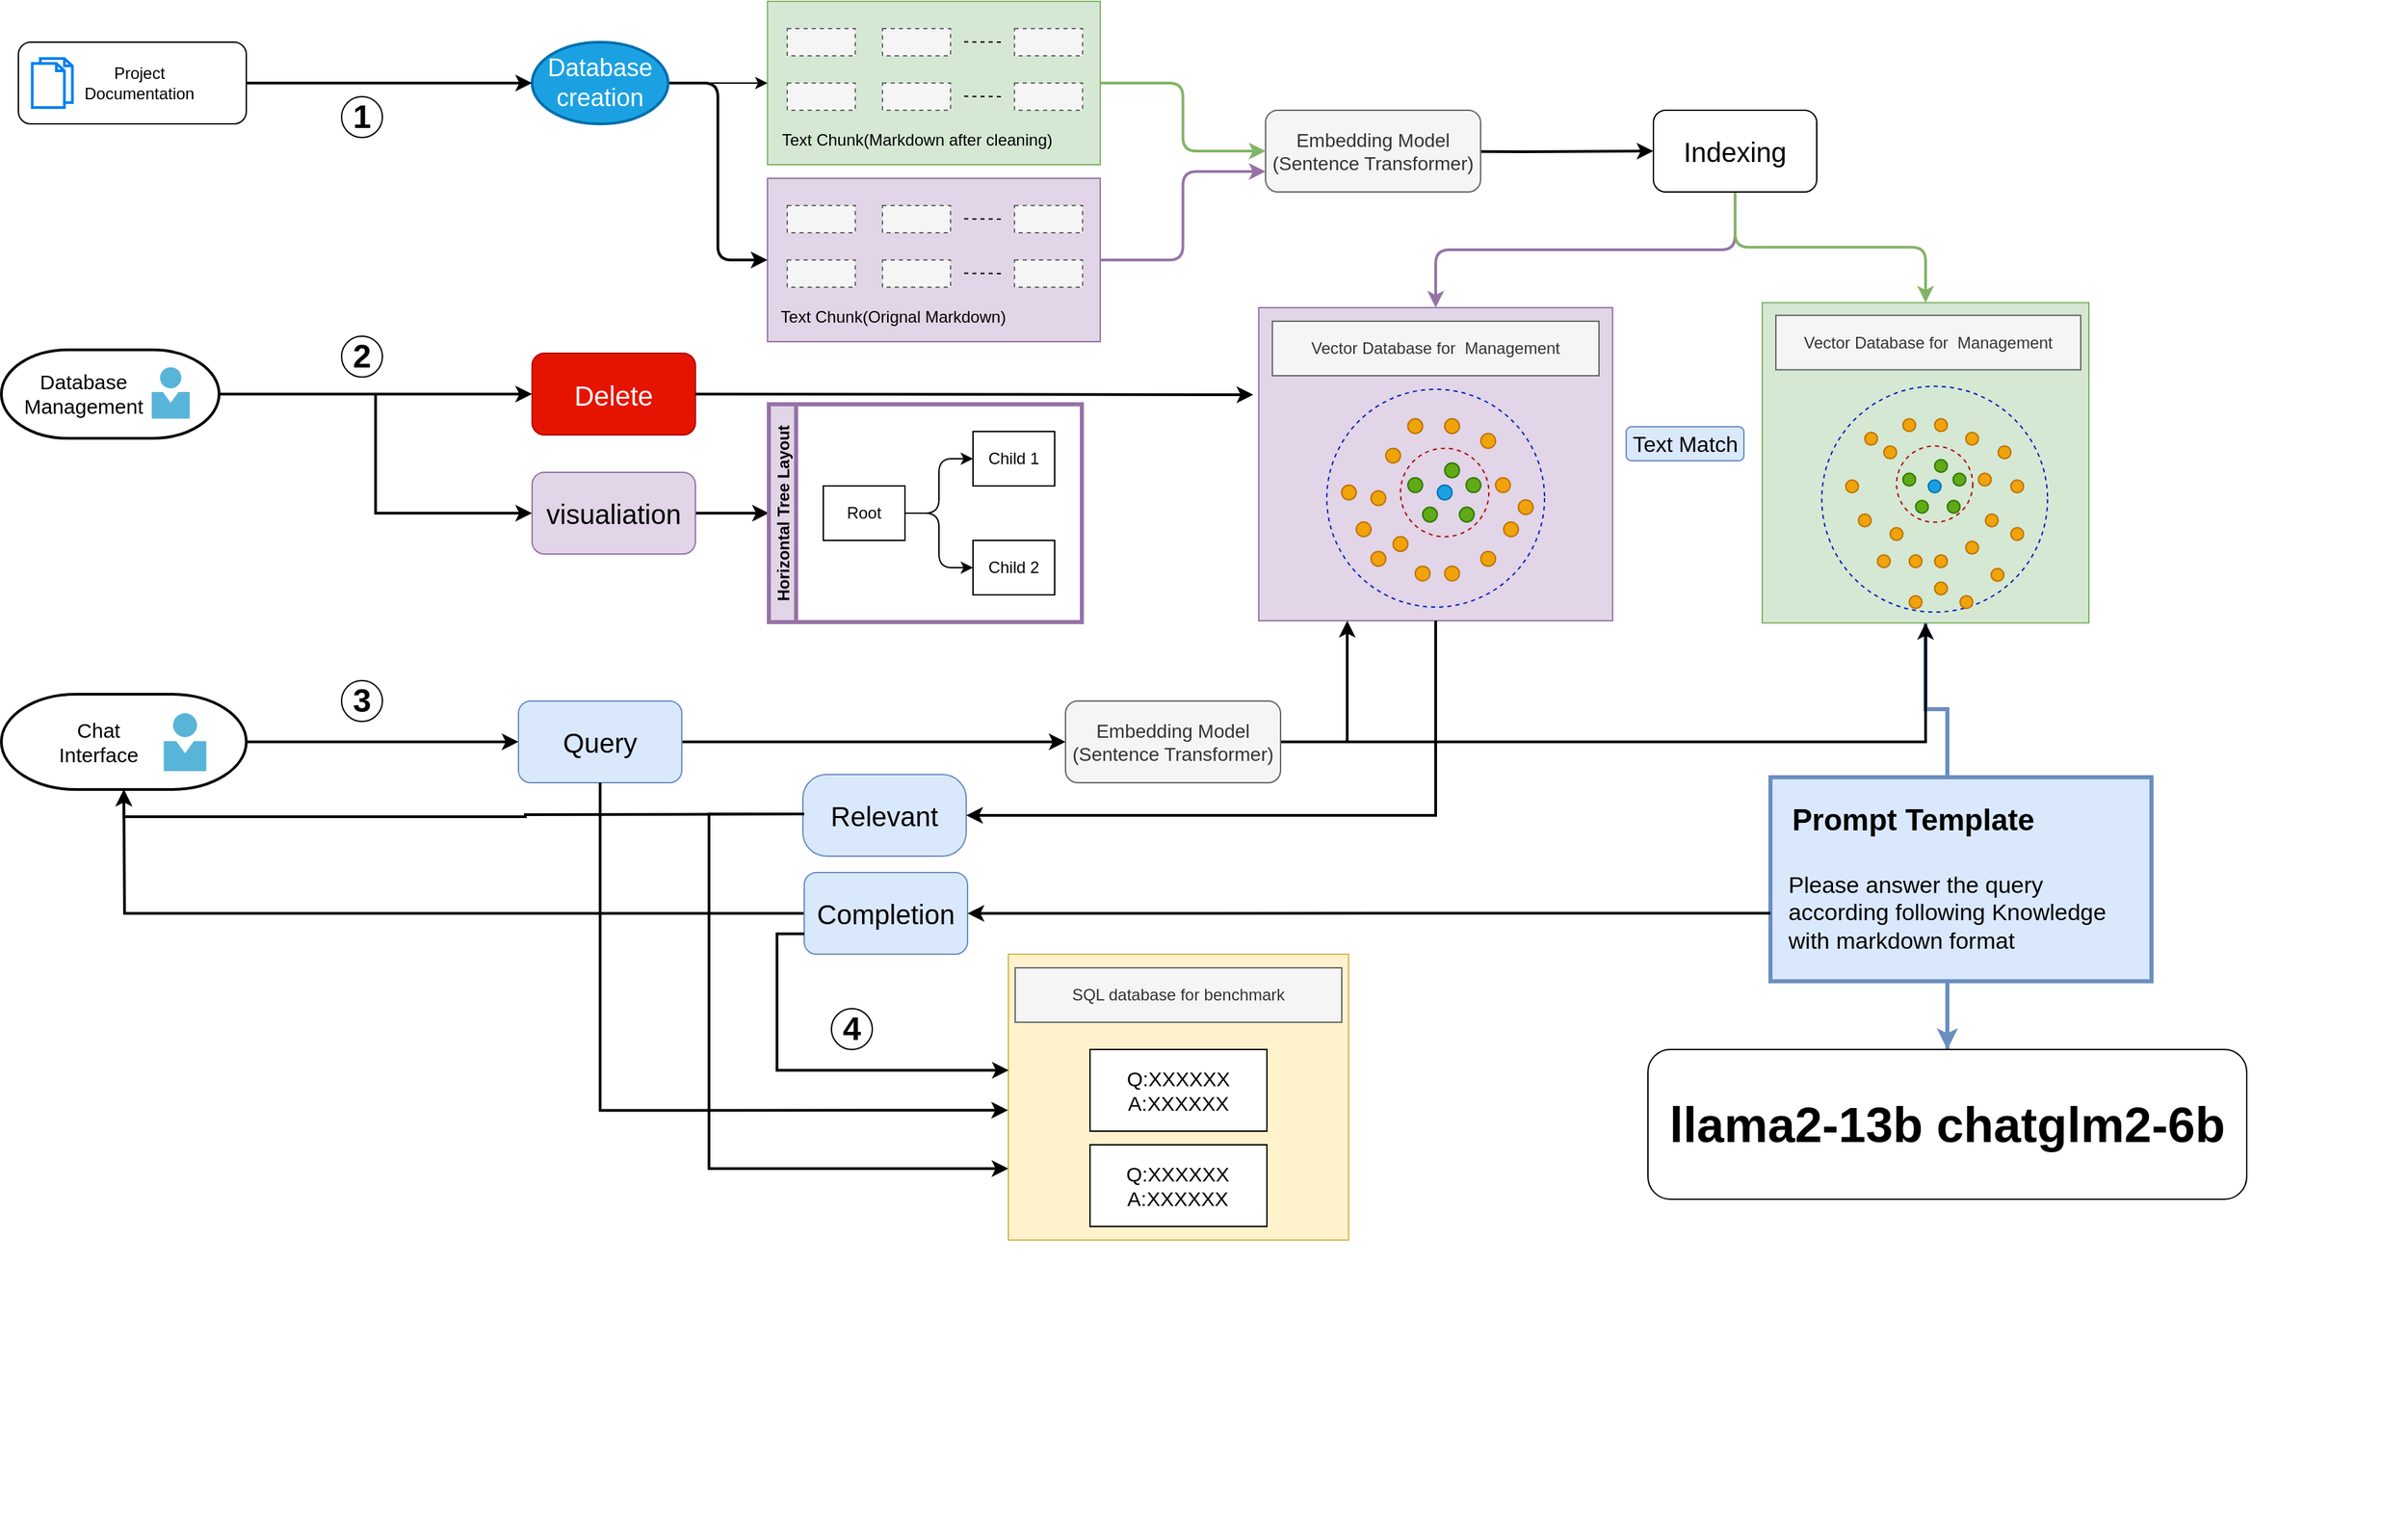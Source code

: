 <mxfile version="22.1.16" type="github">
  <diagram name="第 1 页" id="MjzQHMMpIAPj3jd-vgCJ">
    <mxGraphModel dx="2901" dy="1157" grid="1" gridSize="10" guides="1" tooltips="1" connect="1" arrows="1" fold="1" page="1" pageScale="1" pageWidth="827" pageHeight="1169" math="0" shadow="0">
      <root>
        <mxCell id="0" />
        <mxCell id="1" parent="0" />
        <mxCell id="5CJs9s03AAXzqy82HbZW-59" value="" style="group" parent="1" vertex="1" connectable="0">
          <mxGeometry x="829" y="530" width="310" height="260" as="geometry" />
        </mxCell>
        <mxCell id="5CJs9s03AAXzqy82HbZW-2" value="" style="rounded=0;whiteSpace=wrap;html=1;fillColor=#e1d5e7;strokeColor=#9673a6;" parent="5CJs9s03AAXzqy82HbZW-59" vertex="1">
          <mxGeometry x="-55" y="15" width="260" height="230" as="geometry" />
        </mxCell>
        <mxCell id="5CJs9s03AAXzqy82HbZW-3" value="Vector Database for&amp;nbsp; Management" style="rounded=0;whiteSpace=wrap;html=1;fillColor=#f5f5f5;fontColor=#333333;strokeColor=#666666;" parent="5CJs9s03AAXzqy82HbZW-59" vertex="1">
          <mxGeometry x="-45" y="25" width="240" height="40" as="geometry" />
        </mxCell>
        <mxCell id="5CJs9s03AAXzqy82HbZW-4" value="" style="group" parent="5CJs9s03AAXzqy82HbZW-59" vertex="1" connectable="0">
          <mxGeometry x="-5" y="75" width="160" height="160" as="geometry" />
        </mxCell>
        <mxCell id="5CJs9s03AAXzqy82HbZW-5" value="" style="ellipse;whiteSpace=wrap;html=1;aspect=fixed;fillColor=none;dashed=1;fontColor=#ffffff;strokeColor=#001DBC;" parent="5CJs9s03AAXzqy82HbZW-4" vertex="1">
          <mxGeometry width="160" height="160" as="geometry" />
        </mxCell>
        <mxCell id="5CJs9s03AAXzqy82HbZW-6" value="" style="ellipse;whiteSpace=wrap;html=1;aspect=fixed;fillColor=#f0a30a;fontColor=#000000;strokeColor=#BD7000;perimeterSpacing=0;direction=south;" parent="5CJs9s03AAXzqy82HbZW-4" vertex="1">
          <mxGeometry x="86.633" y="21.658" width="10.829" height="10.829" as="geometry" />
        </mxCell>
        <mxCell id="5CJs9s03AAXzqy82HbZW-7" value="" style="ellipse;whiteSpace=wrap;html=1;aspect=fixed;fillColor=#f0a30a;fontColor=#000000;strokeColor=#BD7000;perimeterSpacing=0;direction=south;" parent="5CJs9s03AAXzqy82HbZW-4" vertex="1">
          <mxGeometry x="129.949" y="97.462" width="10.829" height="10.829" as="geometry" />
        </mxCell>
        <mxCell id="5CJs9s03AAXzqy82HbZW-8" value="" style="ellipse;whiteSpace=wrap;html=1;aspect=fixed;fillColor=#f0a30a;fontColor=#000000;strokeColor=#BD7000;perimeterSpacing=0;direction=south;" parent="5CJs9s03AAXzqy82HbZW-4" vertex="1">
          <mxGeometry x="43.316" y="43.316" width="10.829" height="10.829" as="geometry" />
        </mxCell>
        <mxCell id="5CJs9s03AAXzqy82HbZW-9" value="" style="ellipse;whiteSpace=wrap;html=1;aspect=fixed;fillColor=#f0a30a;fontColor=#000000;strokeColor=#BD7000;perimeterSpacing=0;direction=south;" parent="5CJs9s03AAXzqy82HbZW-4" vertex="1">
          <mxGeometry x="113.164" y="32.487" width="10.829" height="10.829" as="geometry" />
        </mxCell>
        <mxCell id="5CJs9s03AAXzqy82HbZW-10" value="" style="ellipse;whiteSpace=wrap;html=1;aspect=fixed;fillColor=#f0a30a;fontColor=#000000;strokeColor=#BD7000;perimeterSpacing=0;direction=south;" parent="5CJs9s03AAXzqy82HbZW-4" vertex="1">
          <mxGeometry x="64.975" y="129.949" width="10.829" height="10.829" as="geometry" />
        </mxCell>
        <mxCell id="5CJs9s03AAXzqy82HbZW-11" value="" style="ellipse;whiteSpace=wrap;html=1;aspect=fixed;fillColor=#f0a30a;fontColor=#000000;strokeColor=#BD7000;perimeterSpacing=0;direction=south;" parent="5CJs9s03AAXzqy82HbZW-4" vertex="1">
          <mxGeometry x="48.731" y="108.291" width="10.829" height="10.829" as="geometry" />
        </mxCell>
        <mxCell id="5CJs9s03AAXzqy82HbZW-12" value="" style="ellipse;whiteSpace=wrap;html=1;aspect=fixed;fillColor=#f0a30a;fontColor=#000000;strokeColor=#BD7000;perimeterSpacing=0;direction=south;" parent="5CJs9s03AAXzqy82HbZW-4" vertex="1">
          <mxGeometry x="113.164" y="119.12" width="10.829" height="10.829" as="geometry" />
        </mxCell>
        <mxCell id="5CJs9s03AAXzqy82HbZW-13" value="" style="ellipse;whiteSpace=wrap;html=1;aspect=fixed;fillColor=#f0a30a;fontColor=#000000;strokeColor=#BD7000;perimeterSpacing=0;direction=south;" parent="5CJs9s03AAXzqy82HbZW-4" vertex="1">
          <mxGeometry x="86.633" y="129.949" width="10.829" height="10.829" as="geometry" />
        </mxCell>
        <mxCell id="5CJs9s03AAXzqy82HbZW-14" value="" style="ellipse;whiteSpace=wrap;html=1;aspect=fixed;fillColor=#f0a30a;fontColor=#000000;strokeColor=#BD7000;perimeterSpacing=0;direction=south;" parent="5CJs9s03AAXzqy82HbZW-4" vertex="1">
          <mxGeometry x="123.993" y="64.975" width="10.829" height="10.829" as="geometry" />
        </mxCell>
        <mxCell id="5CJs9s03AAXzqy82HbZW-15" value="" style="ellipse;whiteSpace=wrap;html=1;aspect=fixed;fillColor=#f0a30a;fontColor=#000000;strokeColor=#BD7000;perimeterSpacing=0;direction=south;" parent="5CJs9s03AAXzqy82HbZW-4" vertex="1">
          <mxGeometry x="59.56" y="21.658" width="10.829" height="10.829" as="geometry" />
        </mxCell>
        <mxCell id="5CJs9s03AAXzqy82HbZW-16" value="" style="ellipse;whiteSpace=wrap;html=1;aspect=fixed;fillColor=none;fontColor=#ffffff;strokeColor=#B20000;dashed=1;" parent="5CJs9s03AAXzqy82HbZW-4" vertex="1">
          <mxGeometry x="54.146" y="43.316" width="64.975" height="64.975" as="geometry" />
        </mxCell>
        <mxCell id="5CJs9s03AAXzqy82HbZW-17" value="" style="ellipse;whiteSpace=wrap;html=1;aspect=fixed;fillColor=#60a917;fontColor=#ffffff;strokeColor=#2D7600;perimeterSpacing=0;direction=south;" parent="5CJs9s03AAXzqy82HbZW-4" vertex="1">
          <mxGeometry x="59.56" y="64.975" width="10.829" height="10.829" as="geometry" />
        </mxCell>
        <mxCell id="5CJs9s03AAXzqy82HbZW-18" value="" style="ellipse;whiteSpace=wrap;html=1;aspect=fixed;fillColor=#60a917;fontColor=#ffffff;strokeColor=#2D7600;perimeterSpacing=0;direction=south;" parent="5CJs9s03AAXzqy82HbZW-4" vertex="1">
          <mxGeometry x="102.335" y="64.975" width="10.829" height="10.829" as="geometry" />
        </mxCell>
        <mxCell id="5CJs9s03AAXzqy82HbZW-19" value="" style="ellipse;whiteSpace=wrap;html=1;aspect=fixed;fillColor=#60a917;fontColor=#ffffff;strokeColor=#2D7600;perimeterSpacing=0;direction=south;" parent="5CJs9s03AAXzqy82HbZW-4" vertex="1">
          <mxGeometry x="97.462" y="86.633" width="10.829" height="10.829" as="geometry" />
        </mxCell>
        <mxCell id="5CJs9s03AAXzqy82HbZW-20" value="" style="ellipse;whiteSpace=wrap;html=1;aspect=fixed;fillColor=#60a917;fontColor=#ffffff;strokeColor=#2D7600;perimeterSpacing=0;direction=south;" parent="5CJs9s03AAXzqy82HbZW-4" vertex="1">
          <mxGeometry x="70.389" y="86.633" width="10.829" height="10.829" as="geometry" />
        </mxCell>
        <mxCell id="5CJs9s03AAXzqy82HbZW-21" value="" style="ellipse;whiteSpace=wrap;html=1;aspect=fixed;fillColor=#60a917;fontColor=#ffffff;strokeColor=#2D7600;perimeterSpacing=0;direction=south;" parent="5CJs9s03AAXzqy82HbZW-4" vertex="1">
          <mxGeometry x="86.633" y="54.146" width="10.829" height="10.829" as="geometry" />
        </mxCell>
        <mxCell id="5CJs9s03AAXzqy82HbZW-22" value="" style="ellipse;whiteSpace=wrap;html=1;aspect=fixed;fillColor=#1ba1e2;fontColor=#ffffff;strokeColor=#006EAF;perimeterSpacing=0;direction=south;" parent="5CJs9s03AAXzqy82HbZW-4" vertex="1">
          <mxGeometry x="81.218" y="70.389" width="10.829" height="10.829" as="geometry" />
        </mxCell>
        <mxCell id="5CJs9s03AAXzqy82HbZW-23" value="" style="ellipse;whiteSpace=wrap;html=1;aspect=fixed;fillColor=#f0a30a;fontColor=#000000;strokeColor=#BD7000;perimeterSpacing=0;direction=south;" parent="5CJs9s03AAXzqy82HbZW-4" vertex="1">
          <mxGeometry x="10.829" y="70.389" width="10.829" height="10.829" as="geometry" />
        </mxCell>
        <mxCell id="5CJs9s03AAXzqy82HbZW-24" value="" style="ellipse;whiteSpace=wrap;html=1;aspect=fixed;fillColor=#f0a30a;fontColor=#000000;strokeColor=#BD7000;perimeterSpacing=0;direction=south;" parent="5CJs9s03AAXzqy82HbZW-4" vertex="1">
          <mxGeometry x="21.658" y="97.462" width="10.829" height="10.829" as="geometry" />
        </mxCell>
        <mxCell id="5CJs9s03AAXzqy82HbZW-25" value="" style="ellipse;whiteSpace=wrap;html=1;aspect=fixed;fillColor=#f0a30a;fontColor=#000000;strokeColor=#BD7000;perimeterSpacing=0;direction=south;" parent="5CJs9s03AAXzqy82HbZW-4" vertex="1">
          <mxGeometry x="32.487" y="74.591" width="10.829" height="10.829" as="geometry" />
        </mxCell>
        <mxCell id="5CJs9s03AAXzqy82HbZW-26" value="" style="ellipse;whiteSpace=wrap;html=1;aspect=fixed;fillColor=#f0a30a;fontColor=#000000;strokeColor=#BD7000;perimeterSpacing=0;direction=south;" parent="5CJs9s03AAXzqy82HbZW-4" vertex="1">
          <mxGeometry x="140.778" y="81.218" width="10.829" height="10.829" as="geometry" />
        </mxCell>
        <mxCell id="5CJs9s03AAXzqy82HbZW-27" value="" style="ellipse;whiteSpace=wrap;html=1;aspect=fixed;fillColor=#f0a30a;fontColor=#000000;strokeColor=#BD7000;perimeterSpacing=0;direction=south;" parent="5CJs9s03AAXzqy82HbZW-4" vertex="1">
          <mxGeometry x="32.487" y="119.12" width="10.829" height="10.829" as="geometry" />
        </mxCell>
        <mxCell id="5CJs9s03AAXzqy82HbZW-60" value="" style="group" parent="1" vertex="1" connectable="0">
          <mxGeometry x="1300" y="540" width="317.33" height="260" as="geometry" />
        </mxCell>
        <mxCell id="5CJs9s03AAXzqy82HbZW-28" value="" style="rounded=0;whiteSpace=wrap;html=1;fillColor=#d5e8d4;strokeColor=#82b366;" parent="5CJs9s03AAXzqy82HbZW-60" vertex="1">
          <mxGeometry x="-156" y="1.33" width="240" height="235.33" as="geometry" />
        </mxCell>
        <mxCell id="5CJs9s03AAXzqy82HbZW-29" value="Vector Database for&amp;nbsp; Management" style="rounded=0;whiteSpace=wrap;html=1;fillColor=#f5f5f5;fontColor=#333333;strokeColor=#666666;" parent="5CJs9s03AAXzqy82HbZW-60" vertex="1">
          <mxGeometry x="-146" y="10.66" width="224" height="40" as="geometry" />
        </mxCell>
        <mxCell id="5CJs9s03AAXzqy82HbZW-30" value="" style="ellipse;whiteSpace=wrap;html=1;aspect=fixed;fillColor=none;dashed=1;fontColor=#ffffff;strokeColor=#001DBC;" parent="5CJs9s03AAXzqy82HbZW-60" vertex="1">
          <mxGeometry x="-112.279" y="62.79" width="165.9" height="165.9" as="geometry" />
        </mxCell>
        <mxCell id="5CJs9s03AAXzqy82HbZW-31" value="" style="ellipse;whiteSpace=wrap;html=1;aspect=fixed;fillColor=#f0a30a;fontColor=#000000;strokeColor=#BD7000;perimeterSpacing=0;direction=south;" parent="5CJs9s03AAXzqy82HbZW-60" vertex="1">
          <mxGeometry x="-29.333" y="86.66" width="9.333" height="9.333" as="geometry" />
        </mxCell>
        <mxCell id="5CJs9s03AAXzqy82HbZW-32" value="" style="ellipse;whiteSpace=wrap;html=1;aspect=fixed;fillColor=#f0a30a;fontColor=#000000;strokeColor=#BD7000;perimeterSpacing=0;direction=south;" parent="5CJs9s03AAXzqy82HbZW-60" vertex="1">
          <mxGeometry x="8" y="156.66" width="9.333" height="9.333" as="geometry" />
        </mxCell>
        <mxCell id="5CJs9s03AAXzqy82HbZW-33" value="" style="ellipse;whiteSpace=wrap;html=1;aspect=fixed;fillColor=#f0a30a;fontColor=#000000;strokeColor=#BD7000;perimeterSpacing=0;direction=south;" parent="5CJs9s03AAXzqy82HbZW-60" vertex="1">
          <mxGeometry x="-66.667" y="106.66" width="9.333" height="9.333" as="geometry" />
        </mxCell>
        <mxCell id="5CJs9s03AAXzqy82HbZW-34" value="" style="ellipse;whiteSpace=wrap;html=1;aspect=fixed;fillColor=#f0a30a;fontColor=#000000;strokeColor=#BD7000;perimeterSpacing=0;direction=south;" parent="5CJs9s03AAXzqy82HbZW-60" vertex="1">
          <mxGeometry x="-6.467" y="96.66" width="9.333" height="9.333" as="geometry" />
        </mxCell>
        <mxCell id="5CJs9s03AAXzqy82HbZW-35" value="" style="ellipse;whiteSpace=wrap;html=1;aspect=fixed;fillColor=#f0a30a;fontColor=#000000;strokeColor=#BD7000;perimeterSpacing=0;direction=south;" parent="5CJs9s03AAXzqy82HbZW-60" vertex="1">
          <mxGeometry x="-48" y="186.66" width="9.333" height="9.333" as="geometry" />
        </mxCell>
        <mxCell id="5CJs9s03AAXzqy82HbZW-36" value="" style="ellipse;whiteSpace=wrap;html=1;aspect=fixed;fillColor=#f0a30a;fontColor=#000000;strokeColor=#BD7000;perimeterSpacing=0;direction=south;" parent="5CJs9s03AAXzqy82HbZW-60" vertex="1">
          <mxGeometry x="-62" y="166.66" width="9.333" height="9.333" as="geometry" />
        </mxCell>
        <mxCell id="5CJs9s03AAXzqy82HbZW-37" value="" style="ellipse;whiteSpace=wrap;html=1;aspect=fixed;fillColor=#f0a30a;fontColor=#000000;strokeColor=#BD7000;perimeterSpacing=0;direction=south;" parent="5CJs9s03AAXzqy82HbZW-60" vertex="1">
          <mxGeometry x="-6.467" y="176.66" width="9.333" height="9.333" as="geometry" />
        </mxCell>
        <mxCell id="5CJs9s03AAXzqy82HbZW-38" value="" style="ellipse;whiteSpace=wrap;html=1;aspect=fixed;fillColor=#f0a30a;fontColor=#000000;strokeColor=#BD7000;perimeterSpacing=0;direction=south;" parent="5CJs9s03AAXzqy82HbZW-60" vertex="1">
          <mxGeometry x="-29.333" y="186.66" width="9.333" height="9.333" as="geometry" />
        </mxCell>
        <mxCell id="5CJs9s03AAXzqy82HbZW-39" value="" style="ellipse;whiteSpace=wrap;html=1;aspect=fixed;fillColor=#f0a30a;fontColor=#000000;strokeColor=#BD7000;perimeterSpacing=0;direction=south;" parent="5CJs9s03AAXzqy82HbZW-60" vertex="1">
          <mxGeometry x="2.867" y="126.66" width="9.333" height="9.333" as="geometry" />
        </mxCell>
        <mxCell id="5CJs9s03AAXzqy82HbZW-40" value="" style="ellipse;whiteSpace=wrap;html=1;aspect=fixed;fillColor=#f0a30a;fontColor=#000000;strokeColor=#BD7000;perimeterSpacing=0;direction=south;" parent="5CJs9s03AAXzqy82HbZW-60" vertex="1">
          <mxGeometry x="-52.667" y="86.66" width="9.333" height="9.333" as="geometry" />
        </mxCell>
        <mxCell id="5CJs9s03AAXzqy82HbZW-41" value="" style="ellipse;whiteSpace=wrap;html=1;aspect=fixed;fillColor=none;fontColor=#ffffff;strokeColor=#B20000;dashed=1;" parent="5CJs9s03AAXzqy82HbZW-60" vertex="1">
          <mxGeometry x="-57.333" y="106.66" width="56" height="56" as="geometry" />
        </mxCell>
        <mxCell id="5CJs9s03AAXzqy82HbZW-42" value="" style="ellipse;whiteSpace=wrap;html=1;aspect=fixed;fillColor=#60a917;fontColor=#ffffff;strokeColor=#2D7600;perimeterSpacing=0;direction=south;" parent="5CJs9s03AAXzqy82HbZW-60" vertex="1">
          <mxGeometry x="-52.667" y="126.66" width="9.333" height="9.333" as="geometry" />
        </mxCell>
        <mxCell id="5CJs9s03AAXzqy82HbZW-43" value="" style="ellipse;whiteSpace=wrap;html=1;aspect=fixed;fillColor=#60a917;fontColor=#ffffff;strokeColor=#2D7600;perimeterSpacing=0;direction=south;" parent="5CJs9s03AAXzqy82HbZW-60" vertex="1">
          <mxGeometry x="-15.8" y="126.66" width="9.333" height="9.333" as="geometry" />
        </mxCell>
        <mxCell id="5CJs9s03AAXzqy82HbZW-44" value="" style="ellipse;whiteSpace=wrap;html=1;aspect=fixed;fillColor=#60a917;fontColor=#ffffff;strokeColor=#2D7600;perimeterSpacing=0;direction=south;" parent="5CJs9s03AAXzqy82HbZW-60" vertex="1">
          <mxGeometry x="-20" y="146.66" width="9.333" height="9.333" as="geometry" />
        </mxCell>
        <mxCell id="5CJs9s03AAXzqy82HbZW-45" value="" style="ellipse;whiteSpace=wrap;html=1;aspect=fixed;fillColor=#60a917;fontColor=#ffffff;strokeColor=#2D7600;perimeterSpacing=0;direction=south;" parent="5CJs9s03AAXzqy82HbZW-60" vertex="1">
          <mxGeometry x="-43.333" y="146.66" width="9.333" height="9.333" as="geometry" />
        </mxCell>
        <mxCell id="5CJs9s03AAXzqy82HbZW-46" value="" style="ellipse;whiteSpace=wrap;html=1;aspect=fixed;fillColor=#60a917;fontColor=#ffffff;strokeColor=#2D7600;perimeterSpacing=0;direction=south;" parent="5CJs9s03AAXzqy82HbZW-60" vertex="1">
          <mxGeometry x="-29.333" y="116.66" width="9.333" height="9.333" as="geometry" />
        </mxCell>
        <mxCell id="5CJs9s03AAXzqy82HbZW-47" value="" style="ellipse;whiteSpace=wrap;html=1;aspect=fixed;fillColor=#1ba1e2;fontColor=#ffffff;strokeColor=#006EAF;perimeterSpacing=0;direction=south;" parent="5CJs9s03AAXzqy82HbZW-60" vertex="1">
          <mxGeometry x="-34" y="131.66" width="9.333" height="9.333" as="geometry" />
        </mxCell>
        <mxCell id="5CJs9s03AAXzqy82HbZW-48" value="" style="ellipse;whiteSpace=wrap;html=1;aspect=fixed;fillColor=#f0a30a;fontColor=#000000;strokeColor=#BD7000;perimeterSpacing=0;direction=south;" parent="5CJs9s03AAXzqy82HbZW-60" vertex="1">
          <mxGeometry x="-94.667" y="131.66" width="9.333" height="9.333" as="geometry" />
        </mxCell>
        <mxCell id="5CJs9s03AAXzqy82HbZW-49" value="" style="ellipse;whiteSpace=wrap;html=1;aspect=fixed;fillColor=#f0a30a;fontColor=#000000;strokeColor=#BD7000;perimeterSpacing=0;direction=south;" parent="5CJs9s03AAXzqy82HbZW-60" vertex="1">
          <mxGeometry x="-85.333" y="156.66" width="9.333" height="9.333" as="geometry" />
        </mxCell>
        <mxCell id="5CJs9s03AAXzqy82HbZW-50" value="" style="ellipse;whiteSpace=wrap;html=1;aspect=fixed;fillColor=#f0a30a;fontColor=#000000;strokeColor=#BD7000;perimeterSpacing=0;direction=south;" parent="5CJs9s03AAXzqy82HbZW-60" vertex="1">
          <mxGeometry x="-71.333" y="186.66" width="9.333" height="9.333" as="geometry" />
        </mxCell>
        <mxCell id="5CJs9s03AAXzqy82HbZW-51" value="" style="ellipse;whiteSpace=wrap;html=1;aspect=fixed;fillColor=#f0a30a;fontColor=#000000;strokeColor=#BD7000;perimeterSpacing=0;direction=south;" parent="5CJs9s03AAXzqy82HbZW-60" vertex="1">
          <mxGeometry x="-10.667" y="216.66" width="9.333" height="9.333" as="geometry" />
        </mxCell>
        <mxCell id="5CJs9s03AAXzqy82HbZW-52" value="" style="ellipse;whiteSpace=wrap;html=1;aspect=fixed;fillColor=#f0a30a;fontColor=#000000;strokeColor=#BD7000;perimeterSpacing=0;direction=south;" parent="5CJs9s03AAXzqy82HbZW-60" vertex="1">
          <mxGeometry x="-48" y="216.66" width="9.333" height="9.333" as="geometry" />
        </mxCell>
        <mxCell id="5CJs9s03AAXzqy82HbZW-53" value="" style="ellipse;whiteSpace=wrap;html=1;aspect=fixed;fillColor=#f0a30a;fontColor=#000000;strokeColor=#BD7000;perimeterSpacing=0;direction=south;" parent="5CJs9s03AAXzqy82HbZW-60" vertex="1">
          <mxGeometry x="-29.333" y="206.66" width="9.333" height="9.333" as="geometry" />
        </mxCell>
        <mxCell id="5CJs9s03AAXzqy82HbZW-54" value="" style="ellipse;whiteSpace=wrap;html=1;aspect=fixed;fillColor=#f0a30a;fontColor=#000000;strokeColor=#BD7000;perimeterSpacing=0;direction=south;" parent="5CJs9s03AAXzqy82HbZW-60" vertex="1">
          <mxGeometry x="12.2" y="196.66" width="9.333" height="9.333" as="geometry" />
        </mxCell>
        <mxCell id="5CJs9s03AAXzqy82HbZW-55" value="" style="ellipse;whiteSpace=wrap;html=1;aspect=fixed;fillColor=#f0a30a;fontColor=#000000;strokeColor=#BD7000;perimeterSpacing=0;direction=south;" parent="5CJs9s03AAXzqy82HbZW-60" vertex="1">
          <mxGeometry x="26.667" y="131.66" width="9.333" height="9.333" as="geometry" />
        </mxCell>
        <mxCell id="5CJs9s03AAXzqy82HbZW-56" value="" style="ellipse;whiteSpace=wrap;html=1;aspect=fixed;fillColor=#f0a30a;fontColor=#000000;strokeColor=#BD7000;perimeterSpacing=0;direction=south;" parent="5CJs9s03AAXzqy82HbZW-60" vertex="1">
          <mxGeometry x="17.333" y="106.66" width="9.333" height="9.333" as="geometry" />
        </mxCell>
        <mxCell id="5CJs9s03AAXzqy82HbZW-57" value="" style="ellipse;whiteSpace=wrap;html=1;aspect=fixed;fillColor=#f0a30a;fontColor=#000000;strokeColor=#BD7000;perimeterSpacing=0;direction=south;" parent="5CJs9s03AAXzqy82HbZW-60" vertex="1">
          <mxGeometry x="26.667" y="166.66" width="9.333" height="9.333" as="geometry" />
        </mxCell>
        <mxCell id="5CJs9s03AAXzqy82HbZW-58" value="" style="ellipse;whiteSpace=wrap;html=1;aspect=fixed;fillColor=#f0a30a;fontColor=#000000;strokeColor=#BD7000;perimeterSpacing=0;direction=south;" parent="5CJs9s03AAXzqy82HbZW-60" vertex="1">
          <mxGeometry x="-80.667" y="96.66" width="9.333" height="9.333" as="geometry" />
        </mxCell>
        <mxCell id="5CJs9s03AAXzqy82HbZW-180" value="" style="endArrow=none;html=1;rounded=0;strokeWidth=3;fillColor=#dae8fc;strokeColor=#6c8ebf;entryX=0.5;entryY=1;entryDx=0;entryDy=0;edgeStyle=orthogonalEdgeStyle;" parent="5CJs9s03AAXzqy82HbZW-60" target="5CJs9s03AAXzqy82HbZW-28" edge="1">
          <mxGeometry width="50" height="50" relative="1" as="geometry">
            <mxPoint x="-20" y="550" as="sourcePoint" />
            <mxPoint x="168" y="150" as="targetPoint" />
            <Array as="points">
              <mxPoint x="-20" y="300" />
              <mxPoint x="-36" y="300" />
            </Array>
          </mxGeometry>
        </mxCell>
        <mxCell id="5CJs9s03AAXzqy82HbZW-61" style="edgeStyle=orthogonalEdgeStyle;rounded=1;orthogonalLoop=1;jettySize=auto;html=1;exitX=0.5;exitY=1;exitDx=0;exitDy=0;strokeWidth=2;fillColor=#e1d5e7;strokeColor=#9673a6;" parent="1" source="5CJs9s03AAXzqy82HbZW-63" target="5CJs9s03AAXzqy82HbZW-2" edge="1">
          <mxGeometry relative="1" as="geometry">
            <mxPoint x="944" y="510" as="targetPoint" />
          </mxGeometry>
        </mxCell>
        <mxCell id="5CJs9s03AAXzqy82HbZW-62" style="edgeStyle=orthogonalEdgeStyle;rounded=1;orthogonalLoop=1;jettySize=auto;html=1;exitX=0.5;exitY=1;exitDx=0;exitDy=0;exitPerimeter=0;fillColor=#d5e8d4;strokeColor=#82b366;strokeWidth=2;entryX=0.5;entryY=0;entryDx=0;entryDy=0;" parent="1" source="5CJs9s03AAXzqy82HbZW-63" target="5CJs9s03AAXzqy82HbZW-28" edge="1">
          <mxGeometry relative="1" as="geometry">
            <mxPoint x="1349" y="530" as="targetPoint" />
          </mxGeometry>
        </mxCell>
        <mxCell id="5CJs9s03AAXzqy82HbZW-63" value="&lt;font style=&quot;font-size: 20px;&quot;&gt;Indexing&lt;/font&gt;" style="rounded=1;whiteSpace=wrap;html=1;" parent="1" vertex="1">
          <mxGeometry x="1064" y="400" width="120" height="60" as="geometry" />
        </mxCell>
        <mxCell id="5CJs9s03AAXzqy82HbZW-67" style="edgeStyle=orthogonalEdgeStyle;rounded=0;orthogonalLoop=1;jettySize=auto;html=1;exitX=1;exitY=0.5;exitDx=0;exitDy=0;entryX=0;entryY=0.5;entryDx=0;entryDy=0;strokeWidth=2;" parent="1" target="5CJs9s03AAXzqy82HbZW-63" edge="1">
          <mxGeometry relative="1" as="geometry">
            <mxPoint x="872" y="430" as="sourcePoint" />
          </mxGeometry>
        </mxCell>
        <mxCell id="5CJs9s03AAXzqy82HbZW-66" value="&lt;font style=&quot;font-size: 14px;&quot;&gt;Embedding Model&lt;br&gt;(Sentence Transformer)&lt;br&gt;&lt;/font&gt;" style="rounded=1;whiteSpace=wrap;html=1;fillColor=#f5f5f5;fontColor=#333333;strokeColor=#666666;" parent="1" vertex="1">
          <mxGeometry x="779" y="400" width="158" height="60" as="geometry" />
        </mxCell>
        <mxCell id="5CJs9s03AAXzqy82HbZW-68" value="" style="group" parent="1" vertex="1" connectable="0">
          <mxGeometry x="413" y="410" width="244.5" height="160" as="geometry" />
        </mxCell>
        <mxCell id="5CJs9s03AAXzqy82HbZW-69" value="" style="rounded=0;whiteSpace=wrap;html=1;fillColor=#e1d5e7;strokeColor=#9673a6;" parent="5CJs9s03AAXzqy82HbZW-68" vertex="1">
          <mxGeometry y="40" width="244.5" height="120" as="geometry" />
        </mxCell>
        <mxCell id="5CJs9s03AAXzqy82HbZW-71" value="" style="rounded=0;whiteSpace=wrap;html=1;fillColor=#f5f5f5;fontColor=#333333;strokeColor=#666666;dashed=1;" parent="5CJs9s03AAXzqy82HbZW-68" vertex="1">
          <mxGeometry x="14.5" y="60" width="50" height="20" as="geometry" />
        </mxCell>
        <mxCell id="5CJs9s03AAXzqy82HbZW-72" value="" style="rounded=0;whiteSpace=wrap;html=1;fillColor=#f5f5f5;fontColor=#333333;strokeColor=#666666;dashed=1;" parent="5CJs9s03AAXzqy82HbZW-68" vertex="1">
          <mxGeometry x="14.5" y="100" width="50" height="20" as="geometry" />
        </mxCell>
        <mxCell id="5CJs9s03AAXzqy82HbZW-74" value="" style="rounded=0;whiteSpace=wrap;html=1;fillColor=#f5f5f5;fontColor=#333333;strokeColor=#666666;dashed=1;" parent="5CJs9s03AAXzqy82HbZW-68" vertex="1">
          <mxGeometry x="84.5" y="60" width="50" height="20" as="geometry" />
        </mxCell>
        <mxCell id="5CJs9s03AAXzqy82HbZW-75" value="" style="rounded=0;whiteSpace=wrap;html=1;fillColor=#f5f5f5;fontColor=#333333;strokeColor=#666666;dashed=1;" parent="5CJs9s03AAXzqy82HbZW-68" vertex="1">
          <mxGeometry x="84.5" y="100" width="50" height="20" as="geometry" />
        </mxCell>
        <mxCell id="5CJs9s03AAXzqy82HbZW-78" value="" style="endArrow=none;html=1;rounded=0;dashed=1;" parent="5CJs9s03AAXzqy82HbZW-68" edge="1">
          <mxGeometry width="50" height="50" relative="1" as="geometry">
            <mxPoint x="144.5" y="69.77" as="sourcePoint" />
            <mxPoint x="174.5" y="70" as="targetPoint" />
          </mxGeometry>
        </mxCell>
        <mxCell id="5CJs9s03AAXzqy82HbZW-79" value="" style="rounded=0;whiteSpace=wrap;html=1;fillColor=#f5f5f5;fontColor=#333333;strokeColor=#666666;dashed=1;" parent="5CJs9s03AAXzqy82HbZW-68" vertex="1">
          <mxGeometry x="181.5" y="60" width="50" height="20" as="geometry" />
        </mxCell>
        <mxCell id="5CJs9s03AAXzqy82HbZW-80" value="" style="endArrow=none;html=1;rounded=0;dashed=1;" parent="5CJs9s03AAXzqy82HbZW-68" edge="1">
          <mxGeometry width="50" height="50" relative="1" as="geometry">
            <mxPoint x="144.5" y="109.77" as="sourcePoint" />
            <mxPoint x="174.5" y="110" as="targetPoint" />
          </mxGeometry>
        </mxCell>
        <mxCell id="5CJs9s03AAXzqy82HbZW-81" value="" style="rounded=0;whiteSpace=wrap;html=1;fillColor=#f5f5f5;fontColor=#333333;strokeColor=#666666;dashed=1;" parent="5CJs9s03AAXzqy82HbZW-68" vertex="1">
          <mxGeometry x="181.5" y="100" width="50" height="20" as="geometry" />
        </mxCell>
        <mxCell id="5CJs9s03AAXzqy82HbZW-82" value="Text Chunk(Orignal Markdown)" style="text;strokeColor=none;align=center;fillColor=none;html=1;verticalAlign=middle;whiteSpace=wrap;rounded=0;" parent="5CJs9s03AAXzqy82HbZW-68" vertex="1">
          <mxGeometry y="124" width="184.5" height="36" as="geometry" />
        </mxCell>
        <mxCell id="5CJs9s03AAXzqy82HbZW-120" value="" style="group" parent="1" vertex="1" connectable="0">
          <mxGeometry x="413" y="320" width="244.5" height="120" as="geometry" />
        </mxCell>
        <mxCell id="5CJs9s03AAXzqy82HbZW-110" value="" style="rounded=0;whiteSpace=wrap;html=1;fillColor=#d5e8d4;strokeColor=#82b366;" parent="5CJs9s03AAXzqy82HbZW-120" vertex="1">
          <mxGeometry width="244.5" height="120" as="geometry" />
        </mxCell>
        <mxCell id="5CJs9s03AAXzqy82HbZW-111" value="" style="rounded=0;whiteSpace=wrap;html=1;fillColor=#f5f5f5;fontColor=#333333;strokeColor=#666666;dashed=1;" parent="5CJs9s03AAXzqy82HbZW-120" vertex="1">
          <mxGeometry x="14.5" y="20" width="50" height="20" as="geometry" />
        </mxCell>
        <mxCell id="5CJs9s03AAXzqy82HbZW-112" value="" style="rounded=0;whiteSpace=wrap;html=1;fillColor=#f5f5f5;fontColor=#333333;strokeColor=#666666;dashed=1;" parent="5CJs9s03AAXzqy82HbZW-120" vertex="1">
          <mxGeometry x="14.5" y="60" width="50" height="20" as="geometry" />
        </mxCell>
        <mxCell id="5CJs9s03AAXzqy82HbZW-113" value="" style="rounded=0;whiteSpace=wrap;html=1;fillColor=#f5f5f5;fontColor=#333333;strokeColor=#666666;dashed=1;" parent="5CJs9s03AAXzqy82HbZW-120" vertex="1">
          <mxGeometry x="84.5" y="20" width="50" height="20" as="geometry" />
        </mxCell>
        <mxCell id="5CJs9s03AAXzqy82HbZW-114" value="" style="rounded=0;whiteSpace=wrap;html=1;fillColor=#f5f5f5;fontColor=#333333;strokeColor=#666666;dashed=1;" parent="5CJs9s03AAXzqy82HbZW-120" vertex="1">
          <mxGeometry x="84.5" y="60" width="50" height="20" as="geometry" />
        </mxCell>
        <mxCell id="5CJs9s03AAXzqy82HbZW-115" value="" style="endArrow=none;html=1;rounded=0;dashed=1;" parent="5CJs9s03AAXzqy82HbZW-120" edge="1">
          <mxGeometry width="50" height="50" relative="1" as="geometry">
            <mxPoint x="144.5" y="29.77" as="sourcePoint" />
            <mxPoint x="174.5" y="30" as="targetPoint" />
          </mxGeometry>
        </mxCell>
        <mxCell id="5CJs9s03AAXzqy82HbZW-116" value="" style="rounded=0;whiteSpace=wrap;html=1;fillColor=#f5f5f5;fontColor=#333333;strokeColor=#666666;dashed=1;" parent="5CJs9s03AAXzqy82HbZW-120" vertex="1">
          <mxGeometry x="181.5" y="20" width="50" height="20" as="geometry" />
        </mxCell>
        <mxCell id="5CJs9s03AAXzqy82HbZW-117" value="" style="endArrow=none;html=1;rounded=0;dashed=1;" parent="5CJs9s03AAXzqy82HbZW-120" edge="1">
          <mxGeometry width="50" height="50" relative="1" as="geometry">
            <mxPoint x="144.5" y="69.77" as="sourcePoint" />
            <mxPoint x="174.5" y="70" as="targetPoint" />
          </mxGeometry>
        </mxCell>
        <mxCell id="5CJs9s03AAXzqy82HbZW-118" value="" style="rounded=0;whiteSpace=wrap;html=1;fillColor=#f5f5f5;fontColor=#333333;strokeColor=#666666;dashed=1;" parent="5CJs9s03AAXzqy82HbZW-120" vertex="1">
          <mxGeometry x="181.5" y="60" width="50" height="20" as="geometry" />
        </mxCell>
        <mxCell id="5CJs9s03AAXzqy82HbZW-119" value="Text Chunk(Markdown after cleaning)" style="text;strokeColor=none;align=center;fillColor=none;html=1;verticalAlign=middle;whiteSpace=wrap;rounded=0;" parent="5CJs9s03AAXzqy82HbZW-120" vertex="1">
          <mxGeometry y="84" width="220" height="36" as="geometry" />
        </mxCell>
        <mxCell id="5CJs9s03AAXzqy82HbZW-121" style="edgeStyle=orthogonalEdgeStyle;rounded=1;orthogonalLoop=1;jettySize=auto;html=1;exitX=1;exitY=0.5;exitDx=0;exitDy=0;fillColor=#d5e8d4;strokeColor=#82b366;strokeWidth=2;" parent="1" source="5CJs9s03AAXzqy82HbZW-110" target="5CJs9s03AAXzqy82HbZW-66" edge="1">
          <mxGeometry relative="1" as="geometry" />
        </mxCell>
        <mxCell id="5CJs9s03AAXzqy82HbZW-122" style="edgeStyle=orthogonalEdgeStyle;orthogonalLoop=1;jettySize=auto;html=1;exitX=1;exitY=0.5;exitDx=0;exitDy=0;entryX=0;entryY=0.75;entryDx=0;entryDy=0;rounded=1;fillColor=#e1d5e7;strokeColor=#9673a6;strokeWidth=2;" parent="1" source="5CJs9s03AAXzqy82HbZW-69" target="5CJs9s03AAXzqy82HbZW-66" edge="1">
          <mxGeometry relative="1" as="geometry" />
        </mxCell>
        <mxCell id="5CJs9s03AAXzqy82HbZW-129" value="" style="group" parent="1" vertex="1" connectable="0">
          <mxGeometry x="-137.46" y="350" width="167.46" height="60" as="geometry" />
        </mxCell>
        <mxCell id="5CJs9s03AAXzqy82HbZW-124" value="" style="rounded=1;whiteSpace=wrap;html=1;" parent="5CJs9s03AAXzqy82HbZW-129" vertex="1">
          <mxGeometry width="167.46" height="60" as="geometry" />
        </mxCell>
        <mxCell id="5CJs9s03AAXzqy82HbZW-126" value="" style="html=1;verticalLabelPosition=bottom;align=center;labelBackgroundColor=#ffffff;verticalAlign=top;strokeWidth=2;strokeColor=#0080F0;shadow=0;dashed=0;shape=mxgraph.ios7.icons.documents;" parent="5CJs9s03AAXzqy82HbZW-129" vertex="1">
          <mxGeometry x="10.172" y="12" width="29.491" height="36" as="geometry" />
        </mxCell>
        <mxCell id="5CJs9s03AAXzqy82HbZW-128" value="Project&lt;br&gt;Documentation" style="text;strokeColor=none;align=center;fillColor=none;html=1;verticalAlign=middle;whiteSpace=wrap;rounded=0;" parent="5CJs9s03AAXzqy82HbZW-129" vertex="1">
          <mxGeometry x="49.541" y="12.0" width="78.644" height="36" as="geometry" />
        </mxCell>
        <mxCell id="5CJs9s03AAXzqy82HbZW-131" style="edgeStyle=orthogonalEdgeStyle;rounded=0;orthogonalLoop=1;jettySize=auto;html=1;exitX=1;exitY=0.5;exitDx=0;exitDy=0;exitPerimeter=0;entryX=0;entryY=0.5;entryDx=0;entryDy=0;" parent="1" source="5CJs9s03AAXzqy82HbZW-130" target="5CJs9s03AAXzqy82HbZW-110" edge="1">
          <mxGeometry relative="1" as="geometry" />
        </mxCell>
        <mxCell id="5CJs9s03AAXzqy82HbZW-132" style="edgeStyle=orthogonalEdgeStyle;rounded=1;orthogonalLoop=1;jettySize=auto;html=1;exitX=1;exitY=0.5;exitDx=0;exitDy=0;exitPerimeter=0;entryX=0;entryY=0.5;entryDx=0;entryDy=0;strokeWidth=2;" parent="1" source="5CJs9s03AAXzqy82HbZW-130" target="5CJs9s03AAXzqy82HbZW-69" edge="1">
          <mxGeometry relative="1" as="geometry" />
        </mxCell>
        <mxCell id="5CJs9s03AAXzqy82HbZW-130" value="&lt;font style=&quot;&quot;&gt;&lt;font style=&quot;font-size: 18px;&quot;&gt;Database&lt;br&gt;creation&lt;/font&gt;&lt;br&gt;&lt;/font&gt;" style="strokeWidth=2;html=1;shape=mxgraph.flowchart.start_1;whiteSpace=wrap;fillColor=#1ba1e2;fontColor=#ffffff;strokeColor=#006EAF;" parent="1" vertex="1">
          <mxGeometry x="240" y="350" width="100" height="60" as="geometry" />
        </mxCell>
        <mxCell id="5CJs9s03AAXzqy82HbZW-133" style="edgeStyle=orthogonalEdgeStyle;rounded=1;orthogonalLoop=1;jettySize=auto;html=1;exitX=1;exitY=0.5;exitDx=0;exitDy=0;strokeWidth=2;" parent="1" source="5CJs9s03AAXzqy82HbZW-124" target="5CJs9s03AAXzqy82HbZW-130" edge="1">
          <mxGeometry relative="1" as="geometry" />
        </mxCell>
        <mxCell id="5CJs9s03AAXzqy82HbZW-134" value="&lt;font style=&quot;font-size: 24px;&quot;&gt;&lt;b&gt;1&lt;/b&gt;&lt;/font&gt;" style="ellipse;whiteSpace=wrap;html=1;aspect=fixed;" parent="1" vertex="1">
          <mxGeometry x="100" y="390" width="30" height="30" as="geometry" />
        </mxCell>
        <mxCell id="5CJs9s03AAXzqy82HbZW-141" value="" style="group" parent="1" vertex="1" connectable="0">
          <mxGeometry x="-150" y="576" width="160" height="65" as="geometry" />
        </mxCell>
        <mxCell id="5CJs9s03AAXzqy82HbZW-138" value="" style="strokeWidth=2;html=1;shape=mxgraph.flowchart.terminator;whiteSpace=wrap;" parent="5CJs9s03AAXzqy82HbZW-141" vertex="1">
          <mxGeometry width="160" height="65" as="geometry" />
        </mxCell>
        <mxCell id="5CJs9s03AAXzqy82HbZW-139" value="&lt;font style=&quot;font-size: 15px;&quot;&gt;Database&lt;br&gt;Management&lt;br&gt;&lt;/font&gt;" style="text;strokeColor=none;align=center;fillColor=none;html=1;verticalAlign=middle;whiteSpace=wrap;rounded=0;" parent="5CJs9s03AAXzqy82HbZW-141" vertex="1">
          <mxGeometry x="17.774" y="12.74" width="84.658" height="39" as="geometry" />
        </mxCell>
        <mxCell id="5CJs9s03AAXzqy82HbZW-140" value="" style="image;sketch=0;aspect=fixed;html=1;points=[];align=center;fontSize=12;image=img/lib/mscae/Person.svg;" parent="5CJs9s03AAXzqy82HbZW-141" vertex="1">
          <mxGeometry x="110.428" y="12.74" width="28" height="37.831" as="geometry" />
        </mxCell>
        <mxCell id="5CJs9s03AAXzqy82HbZW-143" value="&lt;span style=&quot;font-size: 20px;&quot;&gt;Delete&lt;/span&gt;" style="rounded=1;whiteSpace=wrap;html=1;fillColor=#e51400;strokeColor=#B20000;fontColor=#ffffff;" parent="1" vertex="1">
          <mxGeometry x="240" y="578.5" width="120" height="60" as="geometry" />
        </mxCell>
        <mxCell id="5CJs9s03AAXzqy82HbZW-156" style="edgeStyle=orthogonalEdgeStyle;rounded=0;orthogonalLoop=1;jettySize=auto;html=1;exitX=1;exitY=0.5;exitDx=0;exitDy=0;entryX=0;entryY=0.5;entryDx=0;entryDy=0;strokeWidth=2;" parent="1" source="5CJs9s03AAXzqy82HbZW-144" target="5CJs9s03AAXzqy82HbZW-150" edge="1">
          <mxGeometry relative="1" as="geometry" />
        </mxCell>
        <mxCell id="5CJs9s03AAXzqy82HbZW-144" value="&lt;span style=&quot;font-size: 20px;&quot;&gt;visualiation&lt;/span&gt;" style="rounded=1;whiteSpace=wrap;html=1;fillColor=#e1d5e7;strokeColor=#9673a6;" parent="1" vertex="1">
          <mxGeometry x="240" y="666" width="120" height="60" as="geometry" />
        </mxCell>
        <mxCell id="5CJs9s03AAXzqy82HbZW-145" style="edgeStyle=orthogonalEdgeStyle;rounded=0;orthogonalLoop=1;jettySize=auto;html=1;exitX=1;exitY=0.5;exitDx=0;exitDy=0;exitPerimeter=0;entryX=0;entryY=0.5;entryDx=0;entryDy=0;strokeWidth=2;" parent="1" source="5CJs9s03AAXzqy82HbZW-138" target="5CJs9s03AAXzqy82HbZW-143" edge="1">
          <mxGeometry relative="1" as="geometry" />
        </mxCell>
        <mxCell id="5CJs9s03AAXzqy82HbZW-146" style="edgeStyle=orthogonalEdgeStyle;rounded=0;orthogonalLoop=1;jettySize=auto;html=1;exitX=1;exitY=0.5;exitDx=0;exitDy=0;exitPerimeter=0;entryX=0;entryY=0.5;entryDx=0;entryDy=0;strokeWidth=2;" parent="1" source="5CJs9s03AAXzqy82HbZW-138" target="5CJs9s03AAXzqy82HbZW-144" edge="1">
          <mxGeometry relative="1" as="geometry" />
        </mxCell>
        <mxCell id="5CJs9s03AAXzqy82HbZW-147" value="&lt;font style=&quot;font-size: 24px;&quot;&gt;&lt;b&gt;2&lt;/b&gt;&lt;/font&gt;" style="ellipse;whiteSpace=wrap;html=1;aspect=fixed;" parent="1" vertex="1">
          <mxGeometry x="100" y="566" width="30" height="30" as="geometry" />
        </mxCell>
        <mxCell id="5CJs9s03AAXzqy82HbZW-149" style="rounded=0;orthogonalLoop=1;jettySize=auto;html=1;exitX=1;exitY=0.5;exitDx=0;exitDy=0;strokeWidth=2;" parent="1" source="5CJs9s03AAXzqy82HbZW-143" edge="1">
          <mxGeometry relative="1" as="geometry">
            <mxPoint x="770" y="609" as="targetPoint" />
          </mxGeometry>
        </mxCell>
        <mxCell id="5CJs9s03AAXzqy82HbZW-150" value="Horizontal Tree Layout" style="swimlane;startSize=20;horizontal=0;childLayout=treeLayout;horizontalTree=1;resizable=0;containerType=tree;fontSize=12;fillColor=#e1d5e7;strokeColor=#9673a6;strokeWidth=3;" parent="1" vertex="1">
          <mxGeometry x="414" y="616" width="230" height="160" as="geometry" />
        </mxCell>
        <mxCell id="5CJs9s03AAXzqy82HbZW-151" value="Root" style="whiteSpace=wrap;html=1;" parent="5CJs9s03AAXzqy82HbZW-150" vertex="1">
          <mxGeometry x="40" y="60" width="60" height="40" as="geometry" />
        </mxCell>
        <mxCell id="5CJs9s03AAXzqy82HbZW-152" value="Child 1" style="whiteSpace=wrap;html=1;" parent="5CJs9s03AAXzqy82HbZW-150" vertex="1">
          <mxGeometry x="150" y="20" width="60" height="40" as="geometry" />
        </mxCell>
        <mxCell id="5CJs9s03AAXzqy82HbZW-153" value="" style="edgeStyle=elbowEdgeStyle;elbow=vertical;html=1;rounded=1;curved=0;sourcePerimeterSpacing=0;targetPerimeterSpacing=0;startSize=6;endSize=6;" parent="5CJs9s03AAXzqy82HbZW-150" source="5CJs9s03AAXzqy82HbZW-151" target="5CJs9s03AAXzqy82HbZW-152" edge="1">
          <mxGeometry relative="1" as="geometry" />
        </mxCell>
        <mxCell id="5CJs9s03AAXzqy82HbZW-154" value="Child 2" style="whiteSpace=wrap;html=1;" parent="5CJs9s03AAXzqy82HbZW-150" vertex="1">
          <mxGeometry x="150" y="100" width="60" height="40" as="geometry" />
        </mxCell>
        <mxCell id="5CJs9s03AAXzqy82HbZW-155" value="" style="edgeStyle=elbowEdgeStyle;elbow=vertical;html=1;rounded=1;curved=0;sourcePerimeterSpacing=0;targetPerimeterSpacing=0;startSize=6;endSize=6;" parent="5CJs9s03AAXzqy82HbZW-150" source="5CJs9s03AAXzqy82HbZW-151" target="5CJs9s03AAXzqy82HbZW-154" edge="1">
          <mxGeometry relative="1" as="geometry" />
        </mxCell>
        <mxCell id="5CJs9s03AAXzqy82HbZW-157" value="" style="group" parent="1" vertex="1" connectable="0">
          <mxGeometry x="-150" y="829" width="180" height="70" as="geometry" />
        </mxCell>
        <mxCell id="5CJs9s03AAXzqy82HbZW-158" value="" style="strokeWidth=2;html=1;shape=mxgraph.flowchart.terminator;whiteSpace=wrap;" parent="5CJs9s03AAXzqy82HbZW-157" vertex="1">
          <mxGeometry width="180" height="70" as="geometry" />
        </mxCell>
        <mxCell id="5CJs9s03AAXzqy82HbZW-159" value="&lt;font style=&quot;font-size: 15px;&quot;&gt;Chat &lt;br&gt;Interface&lt;/font&gt;" style="text;strokeColor=none;align=center;fillColor=none;html=1;verticalAlign=middle;whiteSpace=wrap;rounded=0;" parent="5CJs9s03AAXzqy82HbZW-157" vertex="1">
          <mxGeometry x="23.995" y="14" width="95.241" height="42" as="geometry" />
        </mxCell>
        <mxCell id="5CJs9s03AAXzqy82HbZW-160" value="" style="image;sketch=0;aspect=fixed;html=1;points=[];align=center;fontSize=12;image=img/lib/mscae/Person.svg;" parent="5CJs9s03AAXzqy82HbZW-157" vertex="1">
          <mxGeometry x="119.232" y="14" width="31.5" height="42.56" as="geometry" />
        </mxCell>
        <mxCell id="5CJs9s03AAXzqy82HbZW-167" style="edgeStyle=orthogonalEdgeStyle;rounded=0;orthogonalLoop=1;jettySize=auto;html=1;exitX=1;exitY=0.5;exitDx=0;exitDy=0;entryX=0;entryY=0.5;entryDx=0;entryDy=0;strokeWidth=2;" parent="1" source="5CJs9s03AAXzqy82HbZW-161" target="5CJs9s03AAXzqy82HbZW-162" edge="1">
          <mxGeometry relative="1" as="geometry" />
        </mxCell>
        <mxCell id="5CJs9s03AAXzqy82HbZW-161" value="&lt;span style=&quot;font-size: 20px;&quot;&gt;Query&lt;/span&gt;" style="rounded=1;whiteSpace=wrap;html=1;fillColor=#dae8fc;strokeColor=#6c8ebf;" parent="1" vertex="1">
          <mxGeometry x="230" y="834" width="120" height="60" as="geometry" />
        </mxCell>
        <mxCell id="5CJs9s03AAXzqy82HbZW-169" style="edgeStyle=orthogonalEdgeStyle;rounded=0;orthogonalLoop=1;jettySize=auto;html=1;exitX=1;exitY=0.5;exitDx=0;exitDy=0;strokeWidth=2;" parent="1" source="5CJs9s03AAXzqy82HbZW-162" target="5CJs9s03AAXzqy82HbZW-28" edge="1">
          <mxGeometry relative="1" as="geometry" />
        </mxCell>
        <mxCell id="5CJs9s03AAXzqy82HbZW-176" style="edgeStyle=orthogonalEdgeStyle;rounded=0;orthogonalLoop=1;jettySize=auto;html=1;exitX=1;exitY=0.5;exitDx=0;exitDy=0;entryX=0.25;entryY=1;entryDx=0;entryDy=0;strokeWidth=2;" parent="1" source="5CJs9s03AAXzqy82HbZW-162" target="5CJs9s03AAXzqy82HbZW-2" edge="1">
          <mxGeometry relative="1" as="geometry" />
        </mxCell>
        <mxCell id="5CJs9s03AAXzqy82HbZW-162" value="&lt;font style=&quot;font-size: 14px;&quot;&gt;Embedding Model&lt;br&gt;(Sentence Transformer)&lt;br&gt;&lt;/font&gt;" style="rounded=1;whiteSpace=wrap;html=1;fillColor=#f5f5f5;fontColor=#333333;strokeColor=#666666;" parent="1" vertex="1">
          <mxGeometry x="632" y="834" width="158" height="60" as="geometry" />
        </mxCell>
        <mxCell id="DQa2ZYLxq9TRACVykLrg-68" style="edgeStyle=orthogonalEdgeStyle;rounded=0;orthogonalLoop=1;jettySize=auto;html=1;exitX=0;exitY=0.5;exitDx=0;exitDy=0;strokeWidth=2;entryX=0;entryY=0.75;entryDx=0;entryDy=0;" parent="1" source="5CJs9s03AAXzqy82HbZW-164" target="DQa2ZYLxq9TRACVykLrg-29" edge="1">
          <mxGeometry relative="1" as="geometry">
            <Array as="points">
              <mxPoint x="370" y="917" />
              <mxPoint x="370" y="1178" />
            </Array>
          </mxGeometry>
        </mxCell>
        <mxCell id="5CJs9s03AAXzqy82HbZW-164" value="&lt;span style=&quot;font-size: 20px;&quot;&gt;Relevant&lt;/span&gt;" style="rounded=1;whiteSpace=wrap;html=1;fillColor=#dae8fc;strokeColor=#6c8ebf;arcSize=29;" parent="1" vertex="1">
          <mxGeometry x="439" y="888" width="120" height="60" as="geometry" />
        </mxCell>
        <mxCell id="5CJs9s03AAXzqy82HbZW-183" style="edgeStyle=orthogonalEdgeStyle;rounded=0;orthogonalLoop=1;jettySize=auto;html=1;exitX=0;exitY=0.5;exitDx=0;exitDy=0;strokeWidth=2;" parent="1" source="5CJs9s03AAXzqy82HbZW-165" edge="1">
          <mxGeometry relative="1" as="geometry">
            <mxPoint x="-60" y="899" as="targetPoint" />
          </mxGeometry>
        </mxCell>
        <mxCell id="5CJs9s03AAXzqy82HbZW-165" value="&lt;span style=&quot;font-size: 20px;&quot;&gt;Completion&lt;/span&gt;" style="rounded=1;whiteSpace=wrap;html=1;fillColor=#dae8fc;strokeColor=#6c8ebf;" parent="1" vertex="1">
          <mxGeometry x="440" y="960" width="120" height="60" as="geometry" />
        </mxCell>
        <mxCell id="5CJs9s03AAXzqy82HbZW-166" style="edgeStyle=orthogonalEdgeStyle;rounded=0;orthogonalLoop=1;jettySize=auto;html=1;exitX=1;exitY=0.5;exitDx=0;exitDy=0;exitPerimeter=0;entryX=0;entryY=0.5;entryDx=0;entryDy=0;strokeWidth=2;" parent="1" source="5CJs9s03AAXzqy82HbZW-158" target="5CJs9s03AAXzqy82HbZW-161" edge="1">
          <mxGeometry relative="1" as="geometry" />
        </mxCell>
        <mxCell id="5CJs9s03AAXzqy82HbZW-170" value="" style="group;fillColor=#dae8fc;strokeColor=#6c8ebf;strokeWidth=3;" parent="1" vertex="1" connectable="0">
          <mxGeometry x="1150" y="890" width="280" height="149.87" as="geometry" />
        </mxCell>
        <mxCell id="5CJs9s03AAXzqy82HbZW-171" value="&lt;font size=&quot;1&quot; style=&quot;&quot;&gt;&lt;b style=&quot;font-size: 22px;&quot;&gt;Prompt Template&lt;/b&gt;&lt;/font&gt;" style="text;strokeColor=none;align=center;fillColor=none;html=1;verticalAlign=middle;whiteSpace=wrap;rounded=0;" parent="5CJs9s03AAXzqy82HbZW-170" vertex="1">
          <mxGeometry x="10" y="13.87" width="190" height="36" as="geometry" />
        </mxCell>
        <mxCell id="5CJs9s03AAXzqy82HbZW-173" value="&lt;div style=&quot;text-align: left; font-size: 17px;&quot;&gt;&lt;span style=&quot;background-color: initial;&quot;&gt;&lt;font style=&quot;font-size: 17px;&quot;&gt;Please answer the query&lt;/font&gt;&lt;/span&gt;&lt;/div&gt;&lt;font style=&quot;font-size: 17px;&quot;&gt;&lt;div style=&quot;text-align: left;&quot;&gt;&lt;span style=&quot;background-color: initial;&quot;&gt;according following Knowledge&lt;/span&gt;&lt;/div&gt;&lt;div style=&quot;text-align: left;&quot;&gt;&lt;span style=&quot;background-color: initial;&quot;&gt;with markdown format&lt;/span&gt;&lt;/div&gt;&lt;/font&gt;" style="text;strokeColor=none;align=center;fillColor=none;html=1;verticalAlign=middle;whiteSpace=wrap;rounded=0;" parent="5CJs9s03AAXzqy82HbZW-170" vertex="1">
          <mxGeometry y="49.87" width="260" height="100" as="geometry" />
        </mxCell>
        <mxCell id="5CJs9s03AAXzqy82HbZW-177" style="edgeStyle=orthogonalEdgeStyle;rounded=0;orthogonalLoop=1;jettySize=auto;html=1;exitX=0.5;exitY=1;exitDx=0;exitDy=0;entryX=1;entryY=0.5;entryDx=0;entryDy=0;strokeWidth=2;" parent="1" source="5CJs9s03AAXzqy82HbZW-2" target="5CJs9s03AAXzqy82HbZW-164" edge="1">
          <mxGeometry relative="1" as="geometry" />
        </mxCell>
        <mxCell id="5CJs9s03AAXzqy82HbZW-181" style="edgeStyle=orthogonalEdgeStyle;rounded=0;orthogonalLoop=1;jettySize=auto;html=1;exitX=0;exitY=0.5;exitDx=0;exitDy=0;entryX=1;entryY=0.5;entryDx=0;entryDy=0;strokeWidth=2;" parent="1" source="5CJs9s03AAXzqy82HbZW-173" target="5CJs9s03AAXzqy82HbZW-165" edge="1">
          <mxGeometry relative="1" as="geometry" />
        </mxCell>
        <mxCell id="5CJs9s03AAXzqy82HbZW-182" style="rounded=0;orthogonalLoop=1;jettySize=auto;html=1;strokeWidth=2;edgeStyle=orthogonalEdgeStyle;entryX=0.5;entryY=1;entryDx=0;entryDy=0;entryPerimeter=0;" parent="1" target="5CJs9s03AAXzqy82HbZW-158" edge="1">
          <mxGeometry relative="1" as="geometry">
            <mxPoint x="440" y="917" as="sourcePoint" />
            <mxPoint x="-60" y="950" as="targetPoint" />
          </mxGeometry>
        </mxCell>
        <mxCell id="5CJs9s03AAXzqy82HbZW-184" value="&lt;font style=&quot;font-size: 36px;&quot;&gt;&lt;b&gt;llama2-13b chatglm2-6b&lt;/b&gt;&lt;/font&gt;" style="rounded=1;whiteSpace=wrap;html=1;" parent="1" vertex="1">
          <mxGeometry x="1060" y="1090" width="440" height="110" as="geometry" />
        </mxCell>
        <mxCell id="5CJs9s03AAXzqy82HbZW-185" style="rounded=0;orthogonalLoop=1;jettySize=auto;html=1;exitX=0.5;exitY=1;exitDx=0;exitDy=0;entryX=0.5;entryY=0;entryDx=0;entryDy=0;strokeWidth=3;fillColor=#dae8fc;strokeColor=#6c8ebf;" parent="1" source="5CJs9s03AAXzqy82HbZW-173" target="5CJs9s03AAXzqy82HbZW-184" edge="1">
          <mxGeometry relative="1" as="geometry" />
        </mxCell>
        <mxCell id="FhcrFc-C3e_h2EnsqMFP-1" value="&lt;font style=&quot;font-size: 24px;&quot;&gt;&lt;b&gt;3&lt;/b&gt;&lt;/font&gt;" style="ellipse;whiteSpace=wrap;html=1;aspect=fixed;" parent="1" vertex="1">
          <mxGeometry x="100" y="819" width="30" height="30" as="geometry" />
        </mxCell>
        <mxCell id="DQa2ZYLxq9TRACVykLrg-28" value="" style="group" parent="1" vertex="1" connectable="0">
          <mxGeometry x="560" y="1174" width="310" height="268" as="geometry" />
        </mxCell>
        <mxCell id="DQa2ZYLxq9TRACVykLrg-29" value="" style="rounded=0;whiteSpace=wrap;html=1;fillColor=#fff2cc;strokeColor=#d6b656;" parent="DQa2ZYLxq9TRACVykLrg-28" vertex="1">
          <mxGeometry x="30" y="-154" width="250" height="210" as="geometry" />
        </mxCell>
        <mxCell id="DQa2ZYLxq9TRACVykLrg-30" value="SQL database for benchmark" style="rounded=0;whiteSpace=wrap;html=1;fillColor=#f5f5f5;fontColor=#333333;strokeColor=#666666;" parent="DQa2ZYLxq9TRACVykLrg-28" vertex="1">
          <mxGeometry x="35" y="-144" width="240" height="40" as="geometry" />
        </mxCell>
        <mxCell id="DQa2ZYLxq9TRACVykLrg-58" value="" style="group" parent="DQa2ZYLxq9TRACVykLrg-28" vertex="1" connectable="0">
          <mxGeometry x="90" y="-84" width="130" height="60" as="geometry" />
        </mxCell>
        <mxCell id="DQa2ZYLxq9TRACVykLrg-56" value="" style="rounded=0;whiteSpace=wrap;html=1;" parent="DQa2ZYLxq9TRACVykLrg-58" vertex="1">
          <mxGeometry x="0.003" width="129.997" height="60" as="geometry" />
        </mxCell>
        <mxCell id="DQa2ZYLxq9TRACVykLrg-57" value="&lt;font style=&quot;font-size: 15px;&quot;&gt;Q:XXXXXX&lt;br&gt;A:XXXXXX&lt;br&gt;&lt;/font&gt;" style="text;strokeColor=none;align=center;fillColor=none;html=1;verticalAlign=middle;whiteSpace=wrap;rounded=0;" parent="DQa2ZYLxq9TRACVykLrg-58" vertex="1">
          <mxGeometry x="34.05" y="9" width="61.905" height="42" as="geometry" />
        </mxCell>
        <mxCell id="DQa2ZYLxq9TRACVykLrg-61" value="" style="rounded=0;whiteSpace=wrap;html=1;" parent="DQa2ZYLxq9TRACVykLrg-28" vertex="1">
          <mxGeometry x="90" y="-14" width="130" height="60" as="geometry" />
        </mxCell>
        <mxCell id="DQa2ZYLxq9TRACVykLrg-62" value="&lt;font style=&quot;font-size: 15px;&quot;&gt;Q:XXXXXX&lt;br&gt;A:XXXXXX&lt;br&gt;&lt;/font&gt;" style="text;strokeColor=none;align=center;fillColor=none;html=1;verticalAlign=middle;whiteSpace=wrap;rounded=0;" parent="DQa2ZYLxq9TRACVykLrg-28" vertex="1">
          <mxGeometry x="107.375" y="-5" width="95.241" height="42" as="geometry" />
        </mxCell>
        <mxCell id="DQa2ZYLxq9TRACVykLrg-63" style="edgeStyle=orthogonalEdgeStyle;rounded=0;orthogonalLoop=1;jettySize=auto;html=1;exitX=0.5;exitY=1;exitDx=0;exitDy=0;entryX=-0.001;entryY=0.546;entryDx=0;entryDy=0;entryPerimeter=0;strokeWidth=2;" parent="1" source="5CJs9s03AAXzqy82HbZW-161" target="DQa2ZYLxq9TRACVykLrg-29" edge="1">
          <mxGeometry relative="1" as="geometry" />
        </mxCell>
        <mxCell id="DQa2ZYLxq9TRACVykLrg-69" style="edgeStyle=orthogonalEdgeStyle;rounded=0;orthogonalLoop=1;jettySize=auto;html=1;exitX=0;exitY=0.75;exitDx=0;exitDy=0;entryX=0.001;entryY=0.406;entryDx=0;entryDy=0;entryPerimeter=0;strokeWidth=2;" parent="1" source="5CJs9s03AAXzqy82HbZW-165" target="DQa2ZYLxq9TRACVykLrg-29" edge="1">
          <mxGeometry relative="1" as="geometry" />
        </mxCell>
        <mxCell id="DQa2ZYLxq9TRACVykLrg-70" value="&lt;font style=&quot;font-size: 24px;&quot;&gt;&lt;b&gt;4&lt;/b&gt;&lt;/font&gt;" style="ellipse;whiteSpace=wrap;html=1;aspect=fixed;" parent="1" vertex="1">
          <mxGeometry x="460" y="1060" width="30" height="30" as="geometry" />
        </mxCell>
        <mxCell id="5CJs9s03AAXzqy82HbZW-65" value="&lt;font style=&quot;font-size: 16px;&quot;&gt;Text Match&lt;/font&gt;" style="rounded=1;whiteSpace=wrap;html=1;fillColor=#dae8fc;strokeColor=#6c8ebf;" parent="1" vertex="1">
          <mxGeometry x="1044" y="632.5" width="86.5" height="25" as="geometry" />
        </mxCell>
      </root>
    </mxGraphModel>
  </diagram>
</mxfile>
